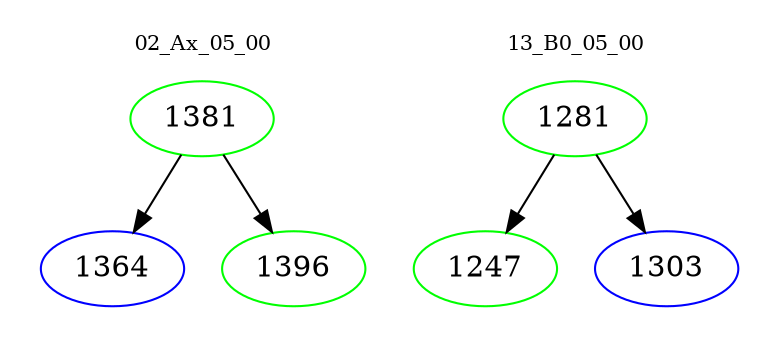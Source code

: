 digraph{
subgraph cluster_0 {
color = white
label = "02_Ax_05_00";
fontsize=10;
T0_1381 [label="1381", color="green"]
T0_1381 -> T0_1364 [color="black"]
T0_1364 [label="1364", color="blue"]
T0_1381 -> T0_1396 [color="black"]
T0_1396 [label="1396", color="green"]
}
subgraph cluster_1 {
color = white
label = "13_B0_05_00";
fontsize=10;
T1_1281 [label="1281", color="green"]
T1_1281 -> T1_1247 [color="black"]
T1_1247 [label="1247", color="green"]
T1_1281 -> T1_1303 [color="black"]
T1_1303 [label="1303", color="blue"]
}
}
